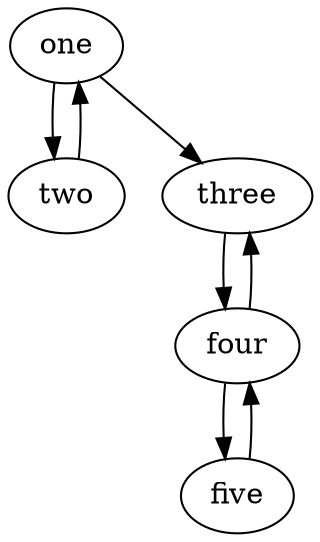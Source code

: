 digraph G {
	one -> two;
	two -> one;
	one -> three;
	three -> four;
	four -> three;
	four -> five;
	five -> four;
}